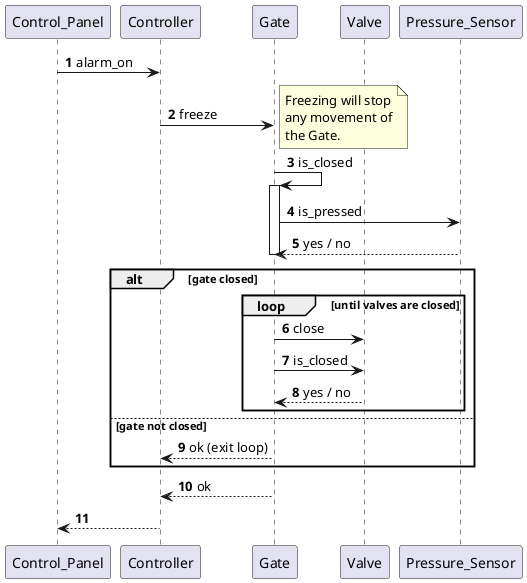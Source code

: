 @startuml
autonumber
participant Control_Panel as CP
participant Controller as C
participant Gate as G
participant Valve as V
participant Pressure_Sensor as PS


CP		->		C:		alarm_on
C		->		G:		freeze
note right
Freezing will stop
any movement of
the Gate.
end note
G		->		G:		is_closed
activate G
G		->		PS:		is_pressed
PS		-->		G:		yes / no
deactivate G
alt gate closed
loop until valves are closed
G		->		V:		close
G		->		V:		is_closed
V		-->		G:		yes / no
end
else gate not closed
G		-->		C:		ok (exit loop)
end
G		-->		C:		ok
C		-->		CP
@enduml